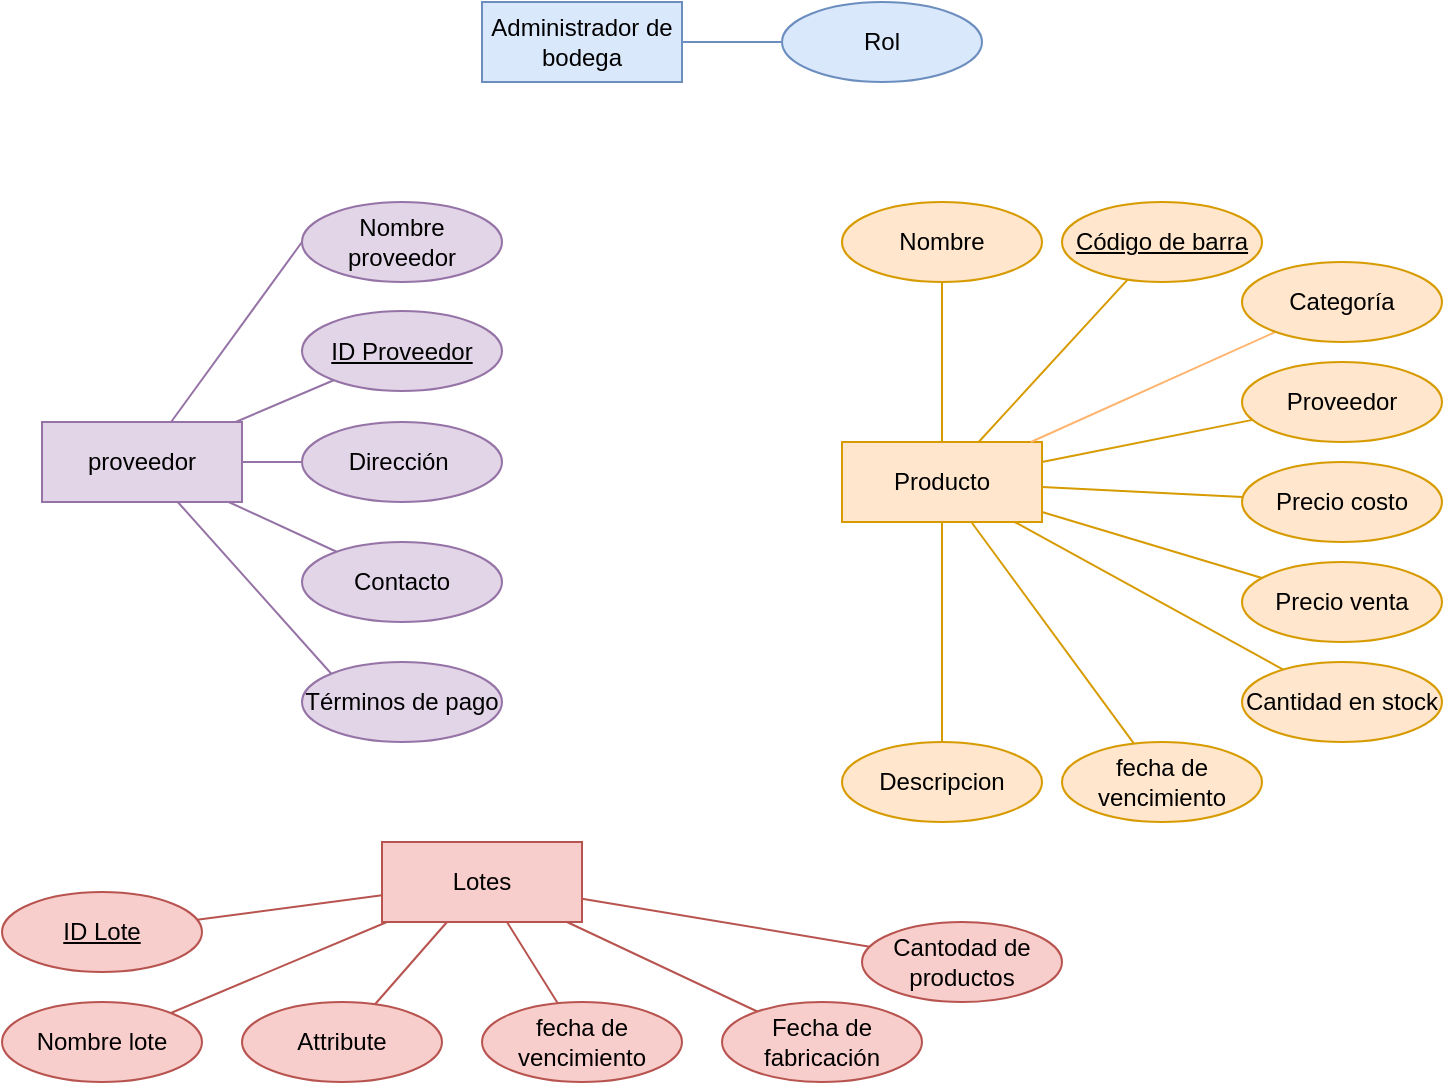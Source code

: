 <mxfile version="24.4.0" type="github">
  <diagram name="Página-1" id="51UefhWysgXUVph3Jfpn">
    <mxGraphModel dx="756" dy="422" grid="1" gridSize="10" guides="1" tooltips="1" connect="1" arrows="1" fold="1" page="1" pageScale="1" pageWidth="827" pageHeight="1169" math="0" shadow="0">
      <root>
        <mxCell id="0" />
        <mxCell id="1" parent="0" />
        <mxCell id="keit4UbeJyR1lBKjOevf-1" value="Administrador de bodega" style="whiteSpace=wrap;html=1;align=center;fillColor=#dae8fc;strokeColor=#6c8ebf;" vertex="1" parent="1">
          <mxGeometry x="250" y="100" width="100" height="40" as="geometry" />
        </mxCell>
        <mxCell id="keit4UbeJyR1lBKjOevf-2" value="proveedor" style="whiteSpace=wrap;html=1;align=center;fillColor=#e1d5e7;strokeColor=#9673a6;" vertex="1" parent="1">
          <mxGeometry x="30" y="310" width="100" height="40" as="geometry" />
        </mxCell>
        <mxCell id="keit4UbeJyR1lBKjOevf-3" value="Producto" style="whiteSpace=wrap;html=1;align=center;fillColor=#ffe6cc;strokeColor=#d79b00;" vertex="1" parent="1">
          <mxGeometry x="430" y="320" width="100" height="40" as="geometry" />
        </mxCell>
        <mxCell id="keit4UbeJyR1lBKjOevf-5" value="Lotes" style="whiteSpace=wrap;html=1;align=center;fillColor=#f8cecc;strokeColor=#b85450;" vertex="1" parent="1">
          <mxGeometry x="200" y="520" width="100" height="40" as="geometry" />
        </mxCell>
        <mxCell id="keit4UbeJyR1lBKjOevf-15" value="" style="rounded=0;orthogonalLoop=1;jettySize=auto;html=1;jumpStyle=line;endArrow=none;endFill=0;fillColor=#dae8fc;strokeColor=#6c8ebf;" edge="1" parent="1" source="keit4UbeJyR1lBKjOevf-7" target="keit4UbeJyR1lBKjOevf-1">
          <mxGeometry relative="1" as="geometry" />
        </mxCell>
        <mxCell id="keit4UbeJyR1lBKjOevf-7" value="Rol" style="ellipse;whiteSpace=wrap;html=1;align=center;fillColor=#dae8fc;strokeColor=#6c8ebf;" vertex="1" parent="1">
          <mxGeometry x="400" y="100" width="100" height="40" as="geometry" />
        </mxCell>
        <mxCell id="keit4UbeJyR1lBKjOevf-19" value="" style="rounded=0;orthogonalLoop=1;jettySize=auto;html=1;endArrow=none;endFill=0;strokeColor=#FFB570;" edge="1" parent="1" source="keit4UbeJyR1lBKjOevf-18" target="keit4UbeJyR1lBKjOevf-3">
          <mxGeometry relative="1" as="geometry" />
        </mxCell>
        <mxCell id="keit4UbeJyR1lBKjOevf-18" value="&lt;span style=&quot;text-align: left;&quot;&gt;Categoría&lt;/span&gt;" style="ellipse;whiteSpace=wrap;html=1;align=center;fillColor=#ffe6cc;strokeColor=#d79b00;" vertex="1" parent="1">
          <mxGeometry x="630" y="230" width="100" height="40" as="geometry" />
        </mxCell>
        <mxCell id="keit4UbeJyR1lBKjOevf-21" value="" style="rounded=0;orthogonalLoop=1;jettySize=auto;html=1;endArrow=none;endFill=0;fillColor=#ffe6cc;strokeColor=#d79b00;" edge="1" parent="1" source="keit4UbeJyR1lBKjOevf-20" target="keit4UbeJyR1lBKjOevf-3">
          <mxGeometry relative="1" as="geometry" />
        </mxCell>
        <mxCell id="keit4UbeJyR1lBKjOevf-20" value="Nombre" style="ellipse;whiteSpace=wrap;html=1;align=center;fillColor=#ffe6cc;strokeColor=#d79b00;" vertex="1" parent="1">
          <mxGeometry x="430" y="200" width="100" height="40" as="geometry" />
        </mxCell>
        <mxCell id="keit4UbeJyR1lBKjOevf-23" value="" style="rounded=0;orthogonalLoop=1;jettySize=auto;html=1;fillColor=#ffe6cc;strokeColor=#d79b00;endArrow=none;endFill=0;" edge="1" parent="1" source="keit4UbeJyR1lBKjOevf-22" target="keit4UbeJyR1lBKjOevf-3">
          <mxGeometry relative="1" as="geometry" />
        </mxCell>
        <mxCell id="keit4UbeJyR1lBKjOevf-22" value="Código de barra" style="ellipse;whiteSpace=wrap;html=1;align=center;fontStyle=4;fillColor=#ffe6cc;strokeColor=#d79b00;" vertex="1" parent="1">
          <mxGeometry x="540" y="200" width="100" height="40" as="geometry" />
        </mxCell>
        <mxCell id="keit4UbeJyR1lBKjOevf-25" value="" style="rounded=0;orthogonalLoop=1;jettySize=auto;html=1;endArrow=none;endFill=0;fillColor=#ffe6cc;strokeColor=#d79b00;" edge="1" parent="1" source="keit4UbeJyR1lBKjOevf-24" target="keit4UbeJyR1lBKjOevf-3">
          <mxGeometry relative="1" as="geometry" />
        </mxCell>
        <mxCell id="keit4UbeJyR1lBKjOevf-24" value="Proveedor" style="ellipse;whiteSpace=wrap;html=1;align=center;fillColor=#ffe6cc;strokeColor=#d79b00;" vertex="1" parent="1">
          <mxGeometry x="630" y="280" width="100" height="40" as="geometry" />
        </mxCell>
        <mxCell id="keit4UbeJyR1lBKjOevf-27" value="" style="rounded=0;orthogonalLoop=1;jettySize=auto;html=1;endArrow=none;endFill=0;fillColor=#ffe6cc;strokeColor=#d79b00;" edge="1" parent="1" source="keit4UbeJyR1lBKjOevf-26" target="keit4UbeJyR1lBKjOevf-3">
          <mxGeometry relative="1" as="geometry" />
        </mxCell>
        <mxCell id="keit4UbeJyR1lBKjOevf-26" value="Precio costo" style="ellipse;whiteSpace=wrap;html=1;align=center;fillColor=#ffe6cc;strokeColor=#d79b00;" vertex="1" parent="1">
          <mxGeometry x="630" y="330" width="100" height="40" as="geometry" />
        </mxCell>
        <mxCell id="keit4UbeJyR1lBKjOevf-29" value="" style="rounded=0;orthogonalLoop=1;jettySize=auto;html=1;endArrow=none;endFill=0;fillColor=#ffe6cc;strokeColor=#d79b00;" edge="1" parent="1" source="keit4UbeJyR1lBKjOevf-28" target="keit4UbeJyR1lBKjOevf-3">
          <mxGeometry relative="1" as="geometry" />
        </mxCell>
        <mxCell id="keit4UbeJyR1lBKjOevf-28" value="Precio venta" style="ellipse;whiteSpace=wrap;html=1;align=center;fillColor=#ffe6cc;strokeColor=#d79b00;" vertex="1" parent="1">
          <mxGeometry x="630" y="380" width="100" height="40" as="geometry" />
        </mxCell>
        <mxCell id="keit4UbeJyR1lBKjOevf-31" value="" style="rounded=0;orthogonalLoop=1;jettySize=auto;html=1;fillColor=#ffe6cc;strokeColor=#d79b00;endArrow=none;endFill=0;" edge="1" parent="1" source="keit4UbeJyR1lBKjOevf-30" target="keit4UbeJyR1lBKjOevf-3">
          <mxGeometry relative="1" as="geometry" />
        </mxCell>
        <mxCell id="keit4UbeJyR1lBKjOevf-30" value="Cantidad en stock" style="ellipse;whiteSpace=wrap;html=1;align=center;fillColor=#ffe6cc;strokeColor=#d79b00;" vertex="1" parent="1">
          <mxGeometry x="630" y="430" width="100" height="40" as="geometry" />
        </mxCell>
        <mxCell id="keit4UbeJyR1lBKjOevf-33" value="" style="rounded=0;orthogonalLoop=1;jettySize=auto;html=1;fillColor=#ffe6cc;strokeColor=#d79b00;endArrow=none;endFill=0;" edge="1" parent="1" source="keit4UbeJyR1lBKjOevf-32" target="keit4UbeJyR1lBKjOevf-3">
          <mxGeometry relative="1" as="geometry" />
        </mxCell>
        <mxCell id="keit4UbeJyR1lBKjOevf-32" value="fecha de vencimiento" style="ellipse;whiteSpace=wrap;html=1;align=center;fillColor=#ffe6cc;strokeColor=#d79b00;" vertex="1" parent="1">
          <mxGeometry x="540" y="470" width="100" height="40" as="geometry" />
        </mxCell>
        <mxCell id="keit4UbeJyR1lBKjOevf-35" value="" style="rounded=0;orthogonalLoop=1;jettySize=auto;html=1;fillColor=#e1d5e7;strokeColor=#9673a6;endArrow=none;endFill=0;exitX=0;exitY=0.5;exitDx=0;exitDy=0;" edge="1" parent="1" source="keit4UbeJyR1lBKjOevf-34" target="keit4UbeJyR1lBKjOevf-2">
          <mxGeometry relative="1" as="geometry" />
        </mxCell>
        <mxCell id="keit4UbeJyR1lBKjOevf-34" value="Nombre proveedor" style="ellipse;whiteSpace=wrap;html=1;align=center;fillColor=#e1d5e7;strokeColor=#9673a6;" vertex="1" parent="1">
          <mxGeometry x="160" y="200" width="100" height="40" as="geometry" />
        </mxCell>
        <mxCell id="keit4UbeJyR1lBKjOevf-37" value="" style="rounded=0;orthogonalLoop=1;jettySize=auto;html=1;fillColor=#e1d5e7;strokeColor=#9673a6;endArrow=none;endFill=0;" edge="1" parent="1" source="keit4UbeJyR1lBKjOevf-36" target="keit4UbeJyR1lBKjOevf-2">
          <mxGeometry relative="1" as="geometry" />
        </mxCell>
        <mxCell id="keit4UbeJyR1lBKjOevf-36" value="ID Proveedor" style="ellipse;whiteSpace=wrap;html=1;align=center;fontStyle=4;fillColor=#e1d5e7;strokeColor=#9673a6;" vertex="1" parent="1">
          <mxGeometry x="160" y="254.5" width="100" height="40" as="geometry" />
        </mxCell>
        <mxCell id="keit4UbeJyR1lBKjOevf-39" value="" style="rounded=0;orthogonalLoop=1;jettySize=auto;html=1;fillColor=#e1d5e7;strokeColor=#9673a6;endArrow=none;endFill=0;" edge="1" parent="1" source="keit4UbeJyR1lBKjOevf-38" target="keit4UbeJyR1lBKjOevf-2">
          <mxGeometry relative="1" as="geometry" />
        </mxCell>
        <mxCell id="keit4UbeJyR1lBKjOevf-38" value="Dirección&amp;nbsp;" style="ellipse;whiteSpace=wrap;html=1;align=center;fillColor=#e1d5e7;strokeColor=#9673a6;" vertex="1" parent="1">
          <mxGeometry x="160" y="310" width="100" height="40" as="geometry" />
        </mxCell>
        <mxCell id="keit4UbeJyR1lBKjOevf-41" value="" style="rounded=0;orthogonalLoop=1;jettySize=auto;html=1;endArrow=none;endFill=0;fillColor=#e1d5e7;strokeColor=#9673a6;" edge="1" parent="1" source="keit4UbeJyR1lBKjOevf-40" target="keit4UbeJyR1lBKjOevf-2">
          <mxGeometry relative="1" as="geometry" />
        </mxCell>
        <mxCell id="keit4UbeJyR1lBKjOevf-40" value="Contacto" style="ellipse;whiteSpace=wrap;html=1;align=center;fillColor=#e1d5e7;strokeColor=#9673a6;" vertex="1" parent="1">
          <mxGeometry x="160" y="370" width="100" height="40" as="geometry" />
        </mxCell>
        <mxCell id="keit4UbeJyR1lBKjOevf-43" value="" style="rounded=0;orthogonalLoop=1;jettySize=auto;html=1;fillColor=#e1d5e7;strokeColor=#9673a6;endArrow=none;endFill=0;exitX=0;exitY=0;exitDx=0;exitDy=0;" edge="1" parent="1" source="keit4UbeJyR1lBKjOevf-42" target="keit4UbeJyR1lBKjOevf-2">
          <mxGeometry relative="1" as="geometry" />
        </mxCell>
        <mxCell id="keit4UbeJyR1lBKjOevf-42" value="Términos de pago" style="ellipse;whiteSpace=wrap;html=1;align=center;fillColor=#e1d5e7;strokeColor=#9673a6;" vertex="1" parent="1">
          <mxGeometry x="160" y="430" width="100" height="40" as="geometry" />
        </mxCell>
        <mxCell id="keit4UbeJyR1lBKjOevf-45" value="" style="rounded=0;orthogonalLoop=1;jettySize=auto;html=1;endArrow=none;endFill=0;fillColor=#f8cecc;strokeColor=#b85450;" edge="1" parent="1" source="keit4UbeJyR1lBKjOevf-44" target="keit4UbeJyR1lBKjOevf-5">
          <mxGeometry relative="1" as="geometry" />
        </mxCell>
        <mxCell id="keit4UbeJyR1lBKjOevf-44" value="ID Lote" style="ellipse;whiteSpace=wrap;html=1;align=center;fontStyle=4;fillColor=#f8cecc;strokeColor=#b85450;" vertex="1" parent="1">
          <mxGeometry x="10" y="545" width="100" height="40" as="geometry" />
        </mxCell>
        <mxCell id="keit4UbeJyR1lBKjOevf-47" value="" style="rounded=0;orthogonalLoop=1;jettySize=auto;html=1;fillColor=#f8cecc;strokeColor=#b85450;endArrow=none;endFill=0;" edge="1" parent="1" source="keit4UbeJyR1lBKjOevf-46" target="keit4UbeJyR1lBKjOevf-5">
          <mxGeometry relative="1" as="geometry" />
        </mxCell>
        <mxCell id="keit4UbeJyR1lBKjOevf-46" value="Nombre lote" style="ellipse;whiteSpace=wrap;html=1;align=center;fillColor=#f8cecc;strokeColor=#b85450;" vertex="1" parent="1">
          <mxGeometry x="10" y="600" width="100" height="40" as="geometry" />
        </mxCell>
        <mxCell id="keit4UbeJyR1lBKjOevf-49" value="" style="rounded=0;orthogonalLoop=1;jettySize=auto;html=1;fillColor=#f8cecc;strokeColor=#b85450;endArrow=none;endFill=0;" edge="1" parent="1" source="keit4UbeJyR1lBKjOevf-48" target="keit4UbeJyR1lBKjOevf-5">
          <mxGeometry relative="1" as="geometry" />
        </mxCell>
        <mxCell id="keit4UbeJyR1lBKjOevf-48" value="Cantodad de productos" style="ellipse;whiteSpace=wrap;html=1;align=center;fillColor=#f8cecc;strokeColor=#b85450;" vertex="1" parent="1">
          <mxGeometry x="440" y="560" width="100" height="40" as="geometry" />
        </mxCell>
        <mxCell id="keit4UbeJyR1lBKjOevf-52" value="" style="rounded=0;orthogonalLoop=1;jettySize=auto;html=1;fillColor=#f8cecc;strokeColor=#b85450;endArrow=none;endFill=0;" edge="1" parent="1" source="keit4UbeJyR1lBKjOevf-51" target="keit4UbeJyR1lBKjOevf-5">
          <mxGeometry relative="1" as="geometry" />
        </mxCell>
        <mxCell id="keit4UbeJyR1lBKjOevf-51" value="Fecha de fabricación" style="ellipse;whiteSpace=wrap;html=1;align=center;fillColor=#f8cecc;strokeColor=#b85450;" vertex="1" parent="1">
          <mxGeometry x="370" y="600" width="100" height="40" as="geometry" />
        </mxCell>
        <mxCell id="keit4UbeJyR1lBKjOevf-54" value="" style="rounded=0;orthogonalLoop=1;jettySize=auto;html=1;fillColor=#f8cecc;strokeColor=#b85450;endArrow=none;endFill=0;" edge="1" parent="1" source="keit4UbeJyR1lBKjOevf-53" target="keit4UbeJyR1lBKjOevf-5">
          <mxGeometry relative="1" as="geometry" />
        </mxCell>
        <mxCell id="keit4UbeJyR1lBKjOevf-53" value="fecha de vencimiento" style="ellipse;whiteSpace=wrap;html=1;align=center;fillColor=#f8cecc;strokeColor=#b85450;" vertex="1" parent="1">
          <mxGeometry x="250" y="600" width="100" height="40" as="geometry" />
        </mxCell>
        <mxCell id="keit4UbeJyR1lBKjOevf-56" value="" style="rounded=0;orthogonalLoop=1;jettySize=auto;html=1;fillColor=#f8cecc;strokeColor=#b85450;endArrow=none;endFill=0;" edge="1" parent="1" source="keit4UbeJyR1lBKjOevf-55" target="keit4UbeJyR1lBKjOevf-5">
          <mxGeometry relative="1" as="geometry" />
        </mxCell>
        <mxCell id="keit4UbeJyR1lBKjOevf-55" value="Attribute" style="ellipse;whiteSpace=wrap;html=1;align=center;fillColor=#f8cecc;strokeColor=#b85450;" vertex="1" parent="1">
          <mxGeometry x="130" y="600" width="100" height="40" as="geometry" />
        </mxCell>
        <mxCell id="keit4UbeJyR1lBKjOevf-59" value="" style="rounded=0;orthogonalLoop=1;jettySize=auto;html=1;endArrow=none;endFill=0;fillColor=#ffe6cc;strokeColor=#d79b00;" edge="1" parent="1" source="keit4UbeJyR1lBKjOevf-58" target="keit4UbeJyR1lBKjOevf-3">
          <mxGeometry relative="1" as="geometry" />
        </mxCell>
        <mxCell id="keit4UbeJyR1lBKjOevf-58" value="Descripcion" style="ellipse;whiteSpace=wrap;html=1;align=center;fillColor=#ffe6cc;strokeColor=#d79b00;" vertex="1" parent="1">
          <mxGeometry x="430" y="470" width="100" height="40" as="geometry" />
        </mxCell>
      </root>
    </mxGraphModel>
  </diagram>
</mxfile>
